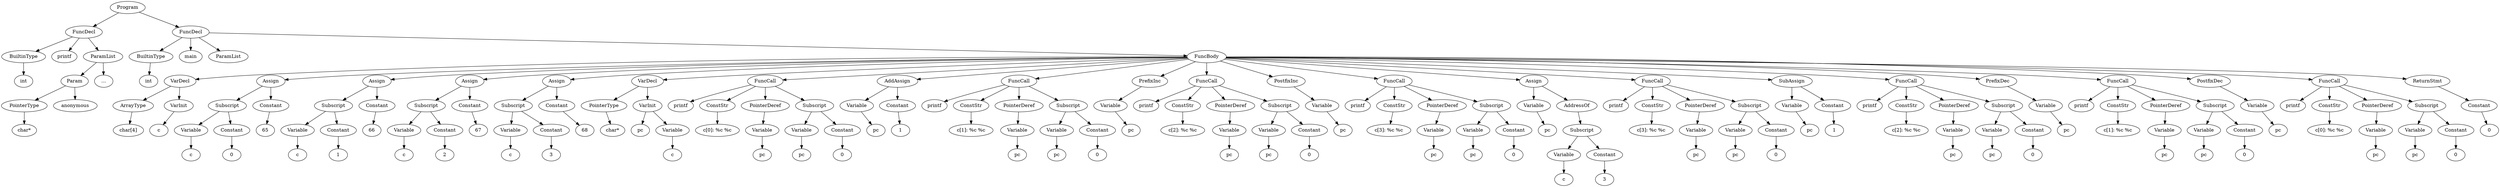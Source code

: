 digraph {
Program [label = Program]
Program -> FuncDecl_5409036304
FuncDecl_5409036304 [label = FuncDecl]
FuncDecl_5409036304 -> BuiltinType_5409036080
BuiltinType_5409036080 [label = BuiltinType]
"int_5409036080" [label = "int"]
BuiltinType_5409036080 -> "int_5409036080"
printf_5409036304[ label = printf]
FuncDecl_5409036304 -> printf_5409036304
FuncDecl_5409036304 -> ParamList_5409035936
ParamList_5409035936 [label = ParamList]
ParamList_5409035936 -> Param_5409035888
Param_5409035888 [label = Param]
Param_5409035888 -> PointerType_5409035824
PointerType_5409035824 [label = PointerType]
"char*_5409035824" [label = "char*"]
PointerType_5409035824 -> "char*_5409035824"
anonymous_5409035888 [label = anonymous]
Param_5409035888 -> anonymous_5409035888
"..._5409035936" [label = "..."]
ParamList_5409035936 -> "..._5409035936"
Program -> FuncDecl_5409043536
FuncDecl_5409043536 [label = FuncDecl]
FuncDecl_5409043536 -> BuiltinType_5409036368
BuiltinType_5409036368 [label = BuiltinType]
"int_5409036368" [label = "int"]
BuiltinType_5409036368 -> "int_5409036368"
main_5409043536[ label = main]
FuncDecl_5409043536 -> main_5409043536
FuncDecl_5409043536 -> ParamList_5409036432
ParamList_5409036432 [label = ParamList]
FuncDecl_5409043536 -> FuncBody_5409041232
FuncBody_5409041232 [label = FuncBody]
FuncBody_5409041232 -> VarDecl_5409036752
VarDecl_5409036752 [label = VarDecl]
VarDecl_5409036752 -> ArrayType_5409036608
ArrayType_5409036608 [label = ArrayType]
"char[4]_5409036608" [label = "char[4]"]
ArrayType_5409036608 -> "char[4]_5409036608"
VarDecl_5409036752 -> VarInit_5409036704
VarInit_5409036704 [label = VarInit]
c_5409036704 [label = c]
VarInit_5409036704 -> c_5409036704
FuncBody_5409041232 -> Assign_5409037184
Assign_5409037184 [label = Assign]
Assign_5409037184 -> Subscript_5409036912
Subscript_5409036912 [label = Subscript]
Subscript_5409036912 -> Variable_5409036816
Variable_5409036816 [label = Variable]
c_5409036816 [label = c]
Variable_5409036816 -> c_5409036816
Subscript_5409036912 -> Constant_5409036848
Constant_5409036848 [label = Constant]
int_5409036848 [label = "0"]
Constant_5409036848 -> int_5409036848
Assign_5409037184 -> Constant_5409037120
Constant_5409037120 [label = Constant]
char_5409037120 [label = "65"]
Constant_5409037120 -> char_5409037120
FuncBody_5409041232 -> Assign_5409037440
Assign_5409037440 [label = Assign]
Assign_5409037440 -> Subscript_5409037344
Subscript_5409037344 [label = Subscript]
Subscript_5409037344 -> Variable_5409037248
Variable_5409037248 [label = Variable]
c_5409037248 [label = c]
Variable_5409037248 -> c_5409037248
Subscript_5409037344 -> Constant_5409037280
Constant_5409037280 [label = Constant]
int_5409037280 [label = "1"]
Constant_5409037280 -> int_5409037280
Assign_5409037440 -> Constant_5409037376
Constant_5409037376 [label = Constant]
char_5409037376 [label = "66"]
Constant_5409037376 -> char_5409037376
FuncBody_5409041232 -> Assign_5409037728
Assign_5409037728 [label = Assign]
Assign_5409037728 -> Subscript_5409037632
Subscript_5409037632 [label = Subscript]
Subscript_5409037632 -> Variable_5409037536
Variable_5409037536 [label = Variable]
c_5409037536 [label = c]
Variable_5409037536 -> c_5409037536
Subscript_5409037632 -> Constant_5409037568
Constant_5409037568 [label = Constant]
int_5409037568 [label = "2"]
Constant_5409037568 -> int_5409037568
Assign_5409037728 -> Constant_5409037664
Constant_5409037664 [label = Constant]
char_5409037664 [label = "67"]
Constant_5409037664 -> char_5409037664
FuncBody_5409041232 -> Assign_5409037984
Assign_5409037984 [label = Assign]
Assign_5409037984 -> Subscript_5409037888
Subscript_5409037888 [label = Subscript]
Subscript_5409037888 -> Variable_5409037792
Variable_5409037792 [label = Variable]
c_5409037792 [label = c]
Variable_5409037792 -> c_5409037792
Subscript_5409037888 -> Constant_5409037824
Constant_5409037824 [label = Constant]
int_5409037824 [label = "3"]
Constant_5409037824 -> int_5409037824
Assign_5409037984 -> Constant_5409037920
Constant_5409037920 [label = Constant]
char_5409037920 [label = "68"]
Constant_5409037920 -> char_5409037920
FuncBody_5409041232 -> VarDecl_5409038352
VarDecl_5409038352 [label = VarDecl]
VarDecl_5409038352 -> PointerType_5409038144
PointerType_5409038144 [label = PointerType]
"char*_5409038144" [label = "char*"]
PointerType_5409038144 -> "char*_5409038144"
VarDecl_5409038352 -> VarInit_5409038272
VarInit_5409038272 [label = VarInit]
pc_5409038272 [label = pc]
VarInit_5409038272 -> pc_5409038272
VarInit_5409038272 -> Variable_5409038240
Variable_5409038240 [label = Variable]
c_5409038240 [label = c]
Variable_5409038240 -> c_5409038240
FuncBody_5409041232 -> FuncCall_5409038832
FuncCall_5409038832 [label = FuncCall]
printf_5409038832[ label = printf]
FuncCall_5409038832 -> printf_5409038832
FuncCall_5409038832 -> ConstStr_5409038448
ConstStr_5409038448 [label = ConstStr]
str_5409038448 [label = "c[0]: %c %c"]
ConstStr_5409038448 -> str_5409038448
FuncCall_5409038832 -> PointerDeref_5408800624
PointerDeref_5408800624 [label = PointerDeref]
PointerDeref_5408800624 -> Variable_5409038608
Variable_5409038608 [label = Variable]
pc_5409038608 [label = pc]
Variable_5409038608 -> pc_5409038608
FuncCall_5409038832 -> Subscript_5409038768
Subscript_5409038768 [label = Subscript]
Subscript_5409038768 -> Variable_5409038672
Variable_5409038672 [label = Variable]
pc_5409038672 [label = pc]
Variable_5409038672 -> pc_5409038672
Subscript_5409038768 -> Constant_5409038704
Constant_5409038704 [label = Constant]
int_5409038704 [label = "0"]
Constant_5409038704 -> int_5409038704
FuncBody_5409041232 -> AddAssign_5409039008
AddAssign_5409039008 [label = AddAssign]
AddAssign_5409039008 -> Variable_5409038912
Variable_5409038912 [label = Variable]
pc_5409038912 [label = pc]
Variable_5409038912 -> pc_5409038912
AddAssign_5409039008 -> Constant_5409038944
Constant_5409038944 [label = Constant]
int_5409038944 [label = "1"]
Constant_5409038944 -> int_5409038944
FuncBody_5409041232 -> FuncCall_5409039488
FuncCall_5409039488 [label = FuncCall]
printf_5409039488[ label = printf]
FuncCall_5409039488 -> printf_5409039488
FuncCall_5409039488 -> ConstStr_5409039104
ConstStr_5409039104 [label = ConstStr]
str_5409039104 [label = "c[1]: %c %c"]
ConstStr_5409039104 -> str_5409039104
FuncCall_5409039488 -> PointerDeref_5408809552
PointerDeref_5408809552 [label = PointerDeref]
PointerDeref_5408809552 -> Variable_5409039264
Variable_5409039264 [label = Variable]
pc_5409039264 [label = pc]
Variable_5409039264 -> pc_5409039264
FuncCall_5409039488 -> Subscript_5409039424
Subscript_5409039424 [label = Subscript]
Subscript_5409039424 -> Variable_5409039328
Variable_5409039328 [label = Variable]
pc_5409039328 [label = pc]
Variable_5409039328 -> pc_5409039328
Subscript_5409039424 -> Constant_5409039360
Constant_5409039360 [label = Constant]
int_5409039360 [label = "0"]
Constant_5409039360 -> int_5409039360
FuncBody_5409041232 -> PrefixInc_5408600224
PrefixInc_5408600224 [label = PrefixInc]
PrefixInc_5408600224 -> Variable_5409039696
Variable_5409039696 [label = Variable]
pc_5409039696 [label = pc]
Variable_5409039696 -> pc_5409039696
FuncBody_5409041232 -> FuncCall_5409040112
FuncCall_5409040112 [label = FuncCall]
printf_5409040112[ label = printf]
FuncCall_5409040112 -> printf_5409040112
FuncCall_5409040112 -> ConstStr_5409039792
ConstStr_5409039792 [label = ConstStr]
str_5409039792 [label = "c[2]: %c %c"]
ConstStr_5409039792 -> str_5409039792
FuncCall_5409040112 -> PointerDeref_5408648416
PointerDeref_5408648416 [label = PointerDeref]
PointerDeref_5408648416 -> Variable_5409039952
Variable_5409039952 [label = Variable]
pc_5409039952 [label = pc]
Variable_5409039952 -> pc_5409039952
FuncCall_5409040112 -> Subscript_5409040048
Subscript_5409040048 [label = Subscript]
Subscript_5409040048 -> Variable_5409038048
Variable_5409038048 [label = Variable]
pc_5409038048 [label = pc]
Variable_5409038048 -> pc_5409038048
Subscript_5409040048 -> Constant_5409039984
Constant_5409039984 [label = Constant]
int_5409039984 [label = "0"]
Constant_5409039984 -> int_5409039984
FuncBody_5409041232 -> PostfixInc_5408795232
PostfixInc_5408795232 [label = PostfixInc]
PostfixInc_5408795232 -> Variable_5409040192
Variable_5409040192 [label = Variable]
pc_5409040192 [label = pc]
Variable_5409040192 -> pc_5409040192
FuncBody_5409041232 -> FuncCall_5409040672
FuncCall_5409040672 [label = FuncCall]
printf_5409040672[ label = printf]
FuncCall_5409040672 -> printf_5409040672
FuncCall_5409040672 -> ConstStr_5409040288
ConstStr_5409040288 [label = ConstStr]
str_5409040288 [label = "c[3]: %c %c"]
ConstStr_5409040288 -> str_5409040288
FuncCall_5409040672 -> PointerDeref_5408621776
PointerDeref_5408621776 [label = PointerDeref]
PointerDeref_5408621776 -> Variable_5409040448
Variable_5409040448 [label = Variable]
pc_5409040448 [label = pc]
Variable_5409040448 -> pc_5409040448
FuncCall_5409040672 -> Subscript_5409040608
Subscript_5409040608 [label = Subscript]
Subscript_5409040608 -> Variable_5409040512
Variable_5409040512 [label = Variable]
pc_5409040512 [label = pc]
Variable_5409040512 -> pc_5409040512
Subscript_5409040608 -> Constant_5409040544
Constant_5409040544 [label = Constant]
int_5409040544 [label = "0"]
Constant_5409040544 -> int_5409040544
FuncBody_5409041232 -> Assign_5409040944
Assign_5409040944 [label = Assign]
Assign_5409040944 -> Variable_5409040752
Variable_5409040752 [label = Variable]
pc_5409040752 [label = pc]
Variable_5409040752 -> pc_5409040752
Assign_5409040944 -> AddressOf_5408579216
AddressOf_5408579216 [label = AddressOf]
AddressOf_5408579216 -> Subscript_5409040912
Subscript_5409040912 [label = Subscript]
Subscript_5409040912 -> Variable_5409040816
Variable_5409040816 [label = Variable]
c_5409040816 [label = c]
Variable_5409040816 -> c_5409040816
Subscript_5409040912 -> Constant_5409040848
Constant_5409040848 [label = Constant]
int_5409040848 [label = "3"]
Constant_5409040848 -> int_5409040848
FuncBody_5409041232 -> FuncCall_5409041440
FuncCall_5409041440 [label = FuncCall]
printf_5409041440[ label = printf]
FuncCall_5409041440 -> printf_5409041440
FuncCall_5409041440 -> ConstStr_5409041040
ConstStr_5409041040 [label = ConstStr]
str_5409041040 [label = "c[3]: %c %c"]
ConstStr_5409041040 -> str_5409041040
FuncCall_5409041440 -> PointerDeref_5408579312
PointerDeref_5408579312 [label = PointerDeref]
PointerDeref_5408579312 -> Variable_5409041200
Variable_5409041200 [label = Variable]
pc_5409041200 [label = pc]
Variable_5409041200 -> pc_5409041200
FuncCall_5409041440 -> Subscript_5409041376
Subscript_5409041376 [label = Subscript]
Subscript_5409041376 -> Variable_5409041280
Variable_5409041280 [label = Variable]
pc_5409041280 [label = pc]
Variable_5409041280 -> pc_5409041280
Subscript_5409041376 -> Constant_5409041312
Constant_5409041312 [label = Constant]
int_5409041312 [label = "0"]
Constant_5409041312 -> int_5409041312
FuncBody_5409041232 -> SubAssign_5409041616
SubAssign_5409041616 [label = SubAssign]
SubAssign_5409041616 -> Variable_5409041520
Variable_5409041520 [label = Variable]
pc_5409041520 [label = pc]
Variable_5409041520 -> pc_5409041520
SubAssign_5409041616 -> Constant_5409041552
Constant_5409041552 [label = Constant]
int_5409041552 [label = "1"]
Constant_5409041552 -> int_5409041552
FuncBody_5409041232 -> FuncCall_5409042112
FuncCall_5409042112 [label = FuncCall]
printf_5409042112[ label = printf]
FuncCall_5409042112 -> printf_5409042112
FuncCall_5409042112 -> ConstStr_5409041712
ConstStr_5409041712 [label = ConstStr]
str_5409041712 [label = "c[2]: %c %c"]
ConstStr_5409041712 -> str_5409041712
FuncCall_5409042112 -> PointerDeref_5408800832
PointerDeref_5408800832 [label = PointerDeref]
PointerDeref_5408800832 -> Variable_5409041872
Variable_5409041872 [label = Variable]
pc_5409041872 [label = pc]
Variable_5409041872 -> pc_5409041872
FuncCall_5409042112 -> Subscript_5409042048
Subscript_5409042048 [label = Subscript]
Subscript_5409042048 -> Variable_5409041952
Variable_5409041952 [label = Variable]
pc_5409041952 [label = pc]
Variable_5409041952 -> pc_5409041952
Subscript_5409042048 -> Constant_5409041984
Constant_5409041984 [label = Constant]
int_5409041984 [label = "0"]
Constant_5409041984 -> int_5409041984
FuncBody_5409041232 -> PrefixDec_5409041904
PrefixDec_5409041904 [label = PrefixDec]
PrefixDec_5409041904 -> Variable_5409042448
Variable_5409042448 [label = Variable]
pc_5409042448 [label = pc]
Variable_5409042448 -> pc_5409042448
FuncBody_5409041232 -> FuncCall_5409042832
FuncCall_5409042832 [label = FuncCall]
printf_5409042832[ label = printf]
FuncCall_5409042832 -> printf_5409042832
FuncCall_5409042832 -> ConstStr_5409042544
ConstStr_5409042544 [label = ConstStr]
str_5409042544 [label = "c[1]: %c %c"]
ConstStr_5409042544 -> str_5409042544
FuncCall_5409042832 -> PointerDeref_5409042736
PointerDeref_5409042736 [label = PointerDeref]
PointerDeref_5409042736 -> Variable_5409042704
Variable_5409042704 [label = Variable]
pc_5409042704 [label = pc]
Variable_5409042704 -> pc_5409042704
FuncCall_5409042832 -> Subscript_5409042768
Subscript_5409042768 [label = Subscript]
Subscript_5409042768 -> Variable_5409039568
Variable_5409039568 [label = Variable]
pc_5409039568 [label = pc]
Variable_5409039568 -> pc_5409039568
Subscript_5409042768 -> Constant_5409039600
Constant_5409039600 [label = Constant]
int_5409039600 [label = "0"]
Constant_5409039600 -> int_5409039600
FuncBody_5409041232 -> PostfixDec_5409042752
PostfixDec_5409042752 [label = PostfixDec]
PostfixDec_5409042752 -> Variable_5409042912
Variable_5409042912 [label = Variable]
pc_5409042912 [label = pc]
Variable_5409042912 -> pc_5409042912
FuncBody_5409041232 -> FuncCall_5409043424
FuncCall_5409043424 [label = FuncCall]
printf_5409043424[ label = printf]
FuncCall_5409043424 -> printf_5409043424
FuncCall_5409043424 -> ConstStr_5409043008
ConstStr_5409043008 [label = ConstStr]
str_5409043008 [label = "c[0]: %c %c"]
ConstStr_5409043008 -> str_5409043008
FuncCall_5409043424 -> PointerDeref_5409043200
PointerDeref_5409043200 [label = PointerDeref]
PointerDeref_5409043200 -> Variable_5409043168
Variable_5409043168 [label = Variable]
pc_5409043168 [label = pc]
Variable_5409043168 -> pc_5409043168
FuncCall_5409043424 -> Subscript_5409043360
Subscript_5409043360 [label = Subscript]
Subscript_5409043360 -> Variable_5409043264
Variable_5409043264 [label = Variable]
pc_5409043264 [label = pc]
Variable_5409043264 -> pc_5409043264
Subscript_5409043360 -> Constant_5409043296
Constant_5409043296 [label = Constant]
int_5409043296 [label = "0"]
Constant_5409043296 -> int_5409043296
FuncBody_5409041232 -> ReturnStmt_5409043216
ReturnStmt_5409043216 [label = ReturnStmt]
ReturnStmt_5409043216 -> Constant_5409043472
Constant_5409043472 [label = Constant]
int_5409043472 [label = "0"]
Constant_5409043472 -> int_5409043472
}

